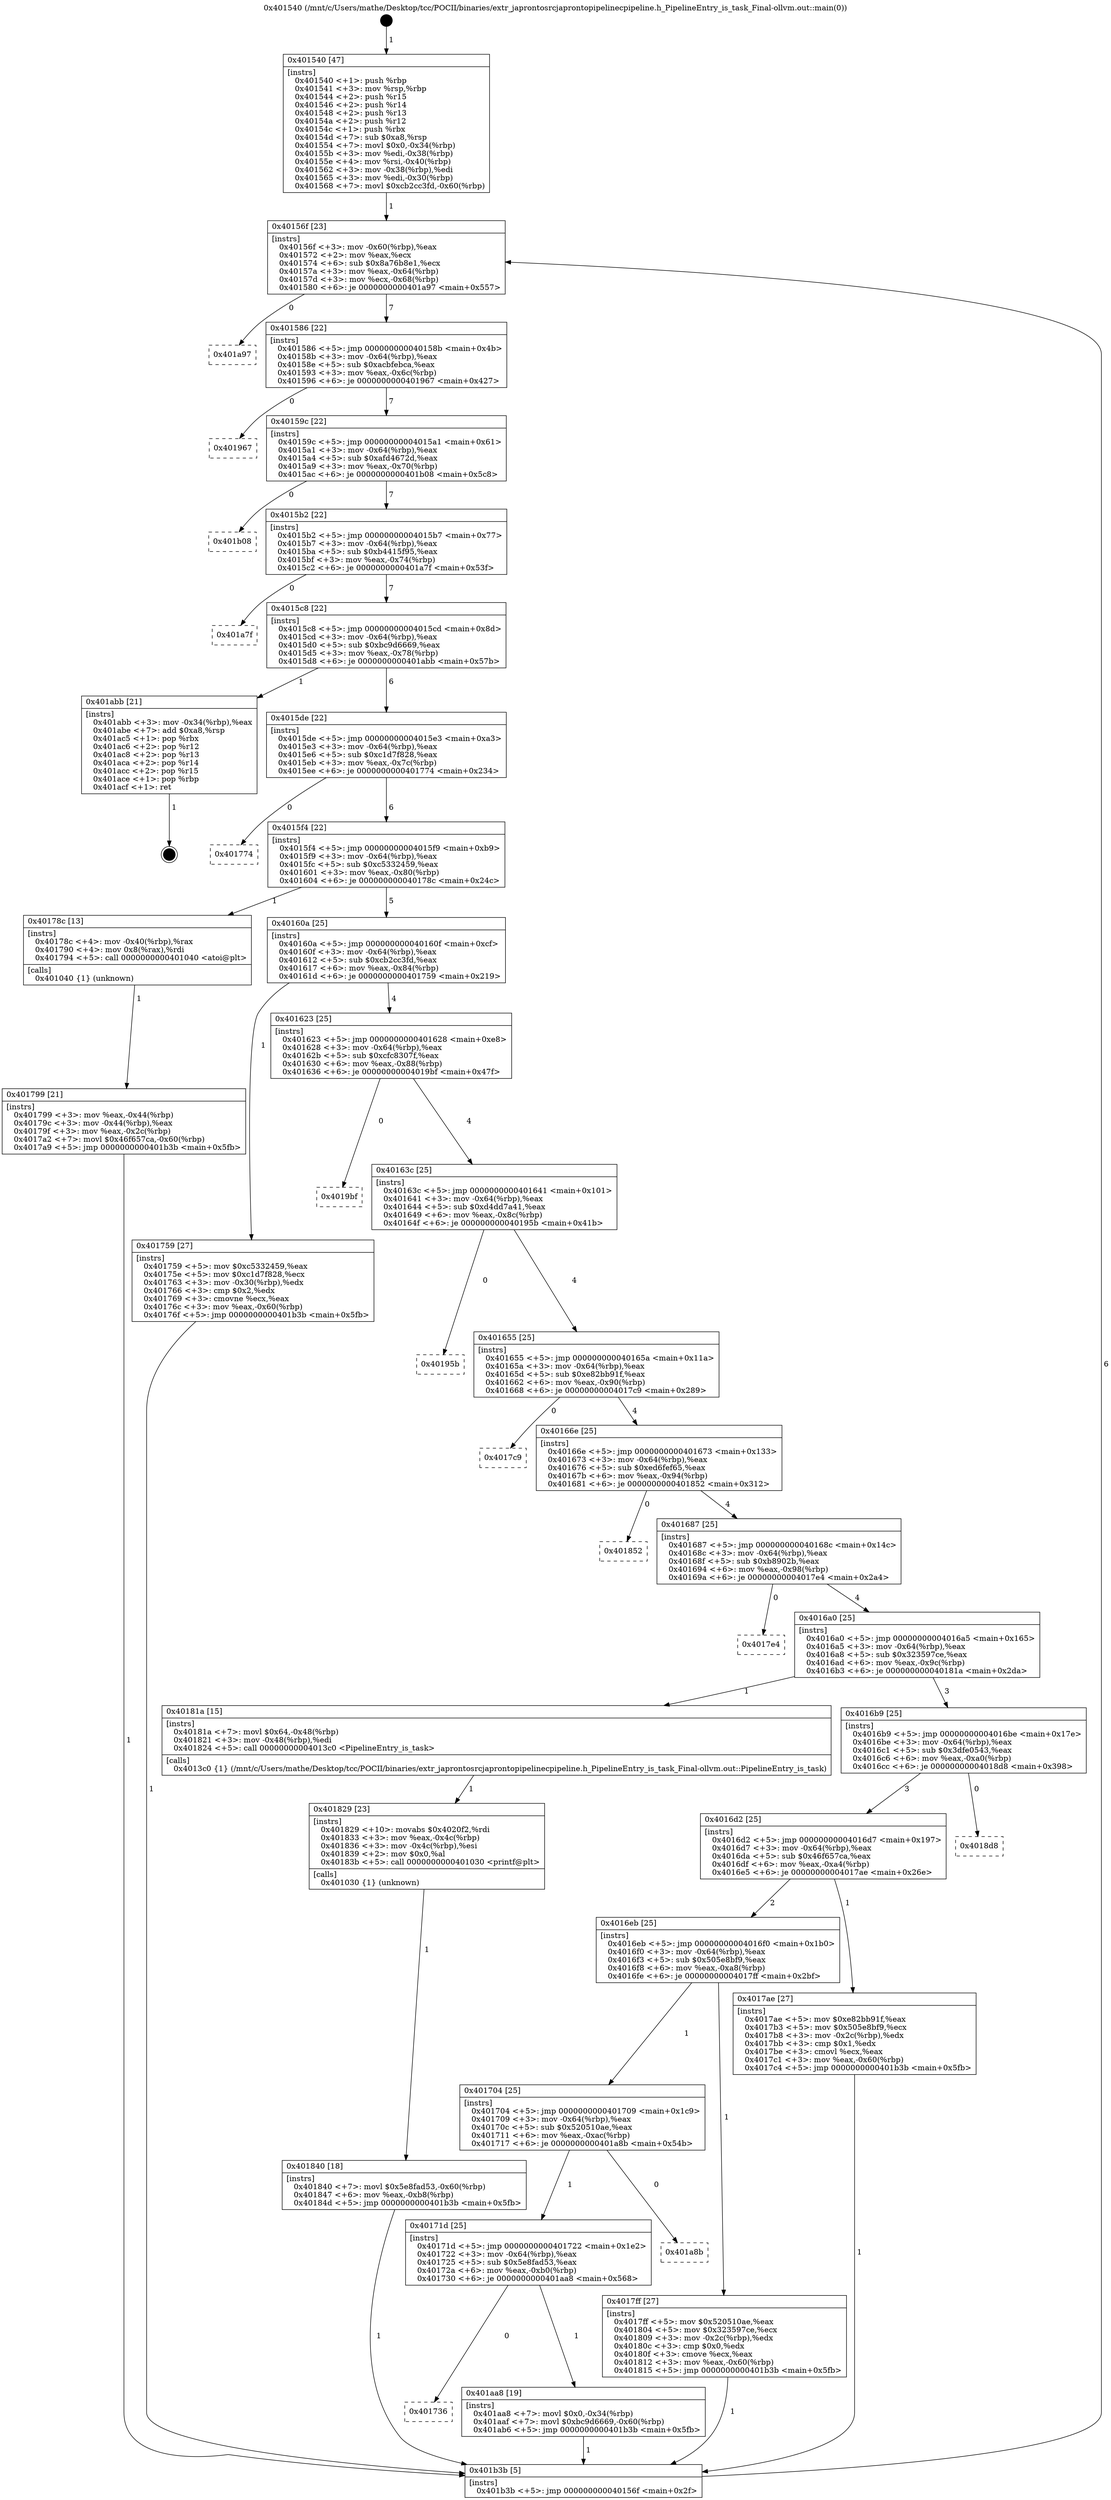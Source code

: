 digraph "0x401540" {
  label = "0x401540 (/mnt/c/Users/mathe/Desktop/tcc/POCII/binaries/extr_japrontosrcjaprontopipelinecpipeline.h_PipelineEntry_is_task_Final-ollvm.out::main(0))"
  labelloc = "t"
  node[shape=record]

  Entry [label="",width=0.3,height=0.3,shape=circle,fillcolor=black,style=filled]
  "0x40156f" [label="{
     0x40156f [23]\l
     | [instrs]\l
     &nbsp;&nbsp;0x40156f \<+3\>: mov -0x60(%rbp),%eax\l
     &nbsp;&nbsp;0x401572 \<+2\>: mov %eax,%ecx\l
     &nbsp;&nbsp;0x401574 \<+6\>: sub $0x8a76b8e1,%ecx\l
     &nbsp;&nbsp;0x40157a \<+3\>: mov %eax,-0x64(%rbp)\l
     &nbsp;&nbsp;0x40157d \<+3\>: mov %ecx,-0x68(%rbp)\l
     &nbsp;&nbsp;0x401580 \<+6\>: je 0000000000401a97 \<main+0x557\>\l
  }"]
  "0x401a97" [label="{
     0x401a97\l
  }", style=dashed]
  "0x401586" [label="{
     0x401586 [22]\l
     | [instrs]\l
     &nbsp;&nbsp;0x401586 \<+5\>: jmp 000000000040158b \<main+0x4b\>\l
     &nbsp;&nbsp;0x40158b \<+3\>: mov -0x64(%rbp),%eax\l
     &nbsp;&nbsp;0x40158e \<+5\>: sub $0xacbfebca,%eax\l
     &nbsp;&nbsp;0x401593 \<+3\>: mov %eax,-0x6c(%rbp)\l
     &nbsp;&nbsp;0x401596 \<+6\>: je 0000000000401967 \<main+0x427\>\l
  }"]
  Exit [label="",width=0.3,height=0.3,shape=circle,fillcolor=black,style=filled,peripheries=2]
  "0x401967" [label="{
     0x401967\l
  }", style=dashed]
  "0x40159c" [label="{
     0x40159c [22]\l
     | [instrs]\l
     &nbsp;&nbsp;0x40159c \<+5\>: jmp 00000000004015a1 \<main+0x61\>\l
     &nbsp;&nbsp;0x4015a1 \<+3\>: mov -0x64(%rbp),%eax\l
     &nbsp;&nbsp;0x4015a4 \<+5\>: sub $0xafd4672d,%eax\l
     &nbsp;&nbsp;0x4015a9 \<+3\>: mov %eax,-0x70(%rbp)\l
     &nbsp;&nbsp;0x4015ac \<+6\>: je 0000000000401b08 \<main+0x5c8\>\l
  }"]
  "0x401736" [label="{
     0x401736\l
  }", style=dashed]
  "0x401b08" [label="{
     0x401b08\l
  }", style=dashed]
  "0x4015b2" [label="{
     0x4015b2 [22]\l
     | [instrs]\l
     &nbsp;&nbsp;0x4015b2 \<+5\>: jmp 00000000004015b7 \<main+0x77\>\l
     &nbsp;&nbsp;0x4015b7 \<+3\>: mov -0x64(%rbp),%eax\l
     &nbsp;&nbsp;0x4015ba \<+5\>: sub $0xb4415f95,%eax\l
     &nbsp;&nbsp;0x4015bf \<+3\>: mov %eax,-0x74(%rbp)\l
     &nbsp;&nbsp;0x4015c2 \<+6\>: je 0000000000401a7f \<main+0x53f\>\l
  }"]
  "0x401aa8" [label="{
     0x401aa8 [19]\l
     | [instrs]\l
     &nbsp;&nbsp;0x401aa8 \<+7\>: movl $0x0,-0x34(%rbp)\l
     &nbsp;&nbsp;0x401aaf \<+7\>: movl $0xbc9d6669,-0x60(%rbp)\l
     &nbsp;&nbsp;0x401ab6 \<+5\>: jmp 0000000000401b3b \<main+0x5fb\>\l
  }"]
  "0x401a7f" [label="{
     0x401a7f\l
  }", style=dashed]
  "0x4015c8" [label="{
     0x4015c8 [22]\l
     | [instrs]\l
     &nbsp;&nbsp;0x4015c8 \<+5\>: jmp 00000000004015cd \<main+0x8d\>\l
     &nbsp;&nbsp;0x4015cd \<+3\>: mov -0x64(%rbp),%eax\l
     &nbsp;&nbsp;0x4015d0 \<+5\>: sub $0xbc9d6669,%eax\l
     &nbsp;&nbsp;0x4015d5 \<+3\>: mov %eax,-0x78(%rbp)\l
     &nbsp;&nbsp;0x4015d8 \<+6\>: je 0000000000401abb \<main+0x57b\>\l
  }"]
  "0x40171d" [label="{
     0x40171d [25]\l
     | [instrs]\l
     &nbsp;&nbsp;0x40171d \<+5\>: jmp 0000000000401722 \<main+0x1e2\>\l
     &nbsp;&nbsp;0x401722 \<+3\>: mov -0x64(%rbp),%eax\l
     &nbsp;&nbsp;0x401725 \<+5\>: sub $0x5e8fad53,%eax\l
     &nbsp;&nbsp;0x40172a \<+6\>: mov %eax,-0xb0(%rbp)\l
     &nbsp;&nbsp;0x401730 \<+6\>: je 0000000000401aa8 \<main+0x568\>\l
  }"]
  "0x401abb" [label="{
     0x401abb [21]\l
     | [instrs]\l
     &nbsp;&nbsp;0x401abb \<+3\>: mov -0x34(%rbp),%eax\l
     &nbsp;&nbsp;0x401abe \<+7\>: add $0xa8,%rsp\l
     &nbsp;&nbsp;0x401ac5 \<+1\>: pop %rbx\l
     &nbsp;&nbsp;0x401ac6 \<+2\>: pop %r12\l
     &nbsp;&nbsp;0x401ac8 \<+2\>: pop %r13\l
     &nbsp;&nbsp;0x401aca \<+2\>: pop %r14\l
     &nbsp;&nbsp;0x401acc \<+2\>: pop %r15\l
     &nbsp;&nbsp;0x401ace \<+1\>: pop %rbp\l
     &nbsp;&nbsp;0x401acf \<+1\>: ret\l
  }"]
  "0x4015de" [label="{
     0x4015de [22]\l
     | [instrs]\l
     &nbsp;&nbsp;0x4015de \<+5\>: jmp 00000000004015e3 \<main+0xa3\>\l
     &nbsp;&nbsp;0x4015e3 \<+3\>: mov -0x64(%rbp),%eax\l
     &nbsp;&nbsp;0x4015e6 \<+5\>: sub $0xc1d7f828,%eax\l
     &nbsp;&nbsp;0x4015eb \<+3\>: mov %eax,-0x7c(%rbp)\l
     &nbsp;&nbsp;0x4015ee \<+6\>: je 0000000000401774 \<main+0x234\>\l
  }"]
  "0x401a8b" [label="{
     0x401a8b\l
  }", style=dashed]
  "0x401774" [label="{
     0x401774\l
  }", style=dashed]
  "0x4015f4" [label="{
     0x4015f4 [22]\l
     | [instrs]\l
     &nbsp;&nbsp;0x4015f4 \<+5\>: jmp 00000000004015f9 \<main+0xb9\>\l
     &nbsp;&nbsp;0x4015f9 \<+3\>: mov -0x64(%rbp),%eax\l
     &nbsp;&nbsp;0x4015fc \<+5\>: sub $0xc5332459,%eax\l
     &nbsp;&nbsp;0x401601 \<+3\>: mov %eax,-0x80(%rbp)\l
     &nbsp;&nbsp;0x401604 \<+6\>: je 000000000040178c \<main+0x24c\>\l
  }"]
  "0x401840" [label="{
     0x401840 [18]\l
     | [instrs]\l
     &nbsp;&nbsp;0x401840 \<+7\>: movl $0x5e8fad53,-0x60(%rbp)\l
     &nbsp;&nbsp;0x401847 \<+6\>: mov %eax,-0xb8(%rbp)\l
     &nbsp;&nbsp;0x40184d \<+5\>: jmp 0000000000401b3b \<main+0x5fb\>\l
  }"]
  "0x40178c" [label="{
     0x40178c [13]\l
     | [instrs]\l
     &nbsp;&nbsp;0x40178c \<+4\>: mov -0x40(%rbp),%rax\l
     &nbsp;&nbsp;0x401790 \<+4\>: mov 0x8(%rax),%rdi\l
     &nbsp;&nbsp;0x401794 \<+5\>: call 0000000000401040 \<atoi@plt\>\l
     | [calls]\l
     &nbsp;&nbsp;0x401040 \{1\} (unknown)\l
  }"]
  "0x40160a" [label="{
     0x40160a [25]\l
     | [instrs]\l
     &nbsp;&nbsp;0x40160a \<+5\>: jmp 000000000040160f \<main+0xcf\>\l
     &nbsp;&nbsp;0x40160f \<+3\>: mov -0x64(%rbp),%eax\l
     &nbsp;&nbsp;0x401612 \<+5\>: sub $0xcb2cc3fd,%eax\l
     &nbsp;&nbsp;0x401617 \<+6\>: mov %eax,-0x84(%rbp)\l
     &nbsp;&nbsp;0x40161d \<+6\>: je 0000000000401759 \<main+0x219\>\l
  }"]
  "0x401829" [label="{
     0x401829 [23]\l
     | [instrs]\l
     &nbsp;&nbsp;0x401829 \<+10\>: movabs $0x4020f2,%rdi\l
     &nbsp;&nbsp;0x401833 \<+3\>: mov %eax,-0x4c(%rbp)\l
     &nbsp;&nbsp;0x401836 \<+3\>: mov -0x4c(%rbp),%esi\l
     &nbsp;&nbsp;0x401839 \<+2\>: mov $0x0,%al\l
     &nbsp;&nbsp;0x40183b \<+5\>: call 0000000000401030 \<printf@plt\>\l
     | [calls]\l
     &nbsp;&nbsp;0x401030 \{1\} (unknown)\l
  }"]
  "0x401759" [label="{
     0x401759 [27]\l
     | [instrs]\l
     &nbsp;&nbsp;0x401759 \<+5\>: mov $0xc5332459,%eax\l
     &nbsp;&nbsp;0x40175e \<+5\>: mov $0xc1d7f828,%ecx\l
     &nbsp;&nbsp;0x401763 \<+3\>: mov -0x30(%rbp),%edx\l
     &nbsp;&nbsp;0x401766 \<+3\>: cmp $0x2,%edx\l
     &nbsp;&nbsp;0x401769 \<+3\>: cmovne %ecx,%eax\l
     &nbsp;&nbsp;0x40176c \<+3\>: mov %eax,-0x60(%rbp)\l
     &nbsp;&nbsp;0x40176f \<+5\>: jmp 0000000000401b3b \<main+0x5fb\>\l
  }"]
  "0x401623" [label="{
     0x401623 [25]\l
     | [instrs]\l
     &nbsp;&nbsp;0x401623 \<+5\>: jmp 0000000000401628 \<main+0xe8\>\l
     &nbsp;&nbsp;0x401628 \<+3\>: mov -0x64(%rbp),%eax\l
     &nbsp;&nbsp;0x40162b \<+5\>: sub $0xcfc8307f,%eax\l
     &nbsp;&nbsp;0x401630 \<+6\>: mov %eax,-0x88(%rbp)\l
     &nbsp;&nbsp;0x401636 \<+6\>: je 00000000004019bf \<main+0x47f\>\l
  }"]
  "0x401b3b" [label="{
     0x401b3b [5]\l
     | [instrs]\l
     &nbsp;&nbsp;0x401b3b \<+5\>: jmp 000000000040156f \<main+0x2f\>\l
  }"]
  "0x401540" [label="{
     0x401540 [47]\l
     | [instrs]\l
     &nbsp;&nbsp;0x401540 \<+1\>: push %rbp\l
     &nbsp;&nbsp;0x401541 \<+3\>: mov %rsp,%rbp\l
     &nbsp;&nbsp;0x401544 \<+2\>: push %r15\l
     &nbsp;&nbsp;0x401546 \<+2\>: push %r14\l
     &nbsp;&nbsp;0x401548 \<+2\>: push %r13\l
     &nbsp;&nbsp;0x40154a \<+2\>: push %r12\l
     &nbsp;&nbsp;0x40154c \<+1\>: push %rbx\l
     &nbsp;&nbsp;0x40154d \<+7\>: sub $0xa8,%rsp\l
     &nbsp;&nbsp;0x401554 \<+7\>: movl $0x0,-0x34(%rbp)\l
     &nbsp;&nbsp;0x40155b \<+3\>: mov %edi,-0x38(%rbp)\l
     &nbsp;&nbsp;0x40155e \<+4\>: mov %rsi,-0x40(%rbp)\l
     &nbsp;&nbsp;0x401562 \<+3\>: mov -0x38(%rbp),%edi\l
     &nbsp;&nbsp;0x401565 \<+3\>: mov %edi,-0x30(%rbp)\l
     &nbsp;&nbsp;0x401568 \<+7\>: movl $0xcb2cc3fd,-0x60(%rbp)\l
  }"]
  "0x401799" [label="{
     0x401799 [21]\l
     | [instrs]\l
     &nbsp;&nbsp;0x401799 \<+3\>: mov %eax,-0x44(%rbp)\l
     &nbsp;&nbsp;0x40179c \<+3\>: mov -0x44(%rbp),%eax\l
     &nbsp;&nbsp;0x40179f \<+3\>: mov %eax,-0x2c(%rbp)\l
     &nbsp;&nbsp;0x4017a2 \<+7\>: movl $0x46f657ca,-0x60(%rbp)\l
     &nbsp;&nbsp;0x4017a9 \<+5\>: jmp 0000000000401b3b \<main+0x5fb\>\l
  }"]
  "0x401704" [label="{
     0x401704 [25]\l
     | [instrs]\l
     &nbsp;&nbsp;0x401704 \<+5\>: jmp 0000000000401709 \<main+0x1c9\>\l
     &nbsp;&nbsp;0x401709 \<+3\>: mov -0x64(%rbp),%eax\l
     &nbsp;&nbsp;0x40170c \<+5\>: sub $0x520510ae,%eax\l
     &nbsp;&nbsp;0x401711 \<+6\>: mov %eax,-0xac(%rbp)\l
     &nbsp;&nbsp;0x401717 \<+6\>: je 0000000000401a8b \<main+0x54b\>\l
  }"]
  "0x4019bf" [label="{
     0x4019bf\l
  }", style=dashed]
  "0x40163c" [label="{
     0x40163c [25]\l
     | [instrs]\l
     &nbsp;&nbsp;0x40163c \<+5\>: jmp 0000000000401641 \<main+0x101\>\l
     &nbsp;&nbsp;0x401641 \<+3\>: mov -0x64(%rbp),%eax\l
     &nbsp;&nbsp;0x401644 \<+5\>: sub $0xd4dd7a41,%eax\l
     &nbsp;&nbsp;0x401649 \<+6\>: mov %eax,-0x8c(%rbp)\l
     &nbsp;&nbsp;0x40164f \<+6\>: je 000000000040195b \<main+0x41b\>\l
  }"]
  "0x4017ff" [label="{
     0x4017ff [27]\l
     | [instrs]\l
     &nbsp;&nbsp;0x4017ff \<+5\>: mov $0x520510ae,%eax\l
     &nbsp;&nbsp;0x401804 \<+5\>: mov $0x323597ce,%ecx\l
     &nbsp;&nbsp;0x401809 \<+3\>: mov -0x2c(%rbp),%edx\l
     &nbsp;&nbsp;0x40180c \<+3\>: cmp $0x0,%edx\l
     &nbsp;&nbsp;0x40180f \<+3\>: cmove %ecx,%eax\l
     &nbsp;&nbsp;0x401812 \<+3\>: mov %eax,-0x60(%rbp)\l
     &nbsp;&nbsp;0x401815 \<+5\>: jmp 0000000000401b3b \<main+0x5fb\>\l
  }"]
  "0x40195b" [label="{
     0x40195b\l
  }", style=dashed]
  "0x401655" [label="{
     0x401655 [25]\l
     | [instrs]\l
     &nbsp;&nbsp;0x401655 \<+5\>: jmp 000000000040165a \<main+0x11a\>\l
     &nbsp;&nbsp;0x40165a \<+3\>: mov -0x64(%rbp),%eax\l
     &nbsp;&nbsp;0x40165d \<+5\>: sub $0xe82bb91f,%eax\l
     &nbsp;&nbsp;0x401662 \<+6\>: mov %eax,-0x90(%rbp)\l
     &nbsp;&nbsp;0x401668 \<+6\>: je 00000000004017c9 \<main+0x289\>\l
  }"]
  "0x4016eb" [label="{
     0x4016eb [25]\l
     | [instrs]\l
     &nbsp;&nbsp;0x4016eb \<+5\>: jmp 00000000004016f0 \<main+0x1b0\>\l
     &nbsp;&nbsp;0x4016f0 \<+3\>: mov -0x64(%rbp),%eax\l
     &nbsp;&nbsp;0x4016f3 \<+5\>: sub $0x505e8bf9,%eax\l
     &nbsp;&nbsp;0x4016f8 \<+6\>: mov %eax,-0xa8(%rbp)\l
     &nbsp;&nbsp;0x4016fe \<+6\>: je 00000000004017ff \<main+0x2bf\>\l
  }"]
  "0x4017c9" [label="{
     0x4017c9\l
  }", style=dashed]
  "0x40166e" [label="{
     0x40166e [25]\l
     | [instrs]\l
     &nbsp;&nbsp;0x40166e \<+5\>: jmp 0000000000401673 \<main+0x133\>\l
     &nbsp;&nbsp;0x401673 \<+3\>: mov -0x64(%rbp),%eax\l
     &nbsp;&nbsp;0x401676 \<+5\>: sub $0xed6fef65,%eax\l
     &nbsp;&nbsp;0x40167b \<+6\>: mov %eax,-0x94(%rbp)\l
     &nbsp;&nbsp;0x401681 \<+6\>: je 0000000000401852 \<main+0x312\>\l
  }"]
  "0x4017ae" [label="{
     0x4017ae [27]\l
     | [instrs]\l
     &nbsp;&nbsp;0x4017ae \<+5\>: mov $0xe82bb91f,%eax\l
     &nbsp;&nbsp;0x4017b3 \<+5\>: mov $0x505e8bf9,%ecx\l
     &nbsp;&nbsp;0x4017b8 \<+3\>: mov -0x2c(%rbp),%edx\l
     &nbsp;&nbsp;0x4017bb \<+3\>: cmp $0x1,%edx\l
     &nbsp;&nbsp;0x4017be \<+3\>: cmovl %ecx,%eax\l
     &nbsp;&nbsp;0x4017c1 \<+3\>: mov %eax,-0x60(%rbp)\l
     &nbsp;&nbsp;0x4017c4 \<+5\>: jmp 0000000000401b3b \<main+0x5fb\>\l
  }"]
  "0x401852" [label="{
     0x401852\l
  }", style=dashed]
  "0x401687" [label="{
     0x401687 [25]\l
     | [instrs]\l
     &nbsp;&nbsp;0x401687 \<+5\>: jmp 000000000040168c \<main+0x14c\>\l
     &nbsp;&nbsp;0x40168c \<+3\>: mov -0x64(%rbp),%eax\l
     &nbsp;&nbsp;0x40168f \<+5\>: sub $0xb8902b,%eax\l
     &nbsp;&nbsp;0x401694 \<+6\>: mov %eax,-0x98(%rbp)\l
     &nbsp;&nbsp;0x40169a \<+6\>: je 00000000004017e4 \<main+0x2a4\>\l
  }"]
  "0x4016d2" [label="{
     0x4016d2 [25]\l
     | [instrs]\l
     &nbsp;&nbsp;0x4016d2 \<+5\>: jmp 00000000004016d7 \<main+0x197\>\l
     &nbsp;&nbsp;0x4016d7 \<+3\>: mov -0x64(%rbp),%eax\l
     &nbsp;&nbsp;0x4016da \<+5\>: sub $0x46f657ca,%eax\l
     &nbsp;&nbsp;0x4016df \<+6\>: mov %eax,-0xa4(%rbp)\l
     &nbsp;&nbsp;0x4016e5 \<+6\>: je 00000000004017ae \<main+0x26e\>\l
  }"]
  "0x4017e4" [label="{
     0x4017e4\l
  }", style=dashed]
  "0x4016a0" [label="{
     0x4016a0 [25]\l
     | [instrs]\l
     &nbsp;&nbsp;0x4016a0 \<+5\>: jmp 00000000004016a5 \<main+0x165\>\l
     &nbsp;&nbsp;0x4016a5 \<+3\>: mov -0x64(%rbp),%eax\l
     &nbsp;&nbsp;0x4016a8 \<+5\>: sub $0x323597ce,%eax\l
     &nbsp;&nbsp;0x4016ad \<+6\>: mov %eax,-0x9c(%rbp)\l
     &nbsp;&nbsp;0x4016b3 \<+6\>: je 000000000040181a \<main+0x2da\>\l
  }"]
  "0x4018d8" [label="{
     0x4018d8\l
  }", style=dashed]
  "0x40181a" [label="{
     0x40181a [15]\l
     | [instrs]\l
     &nbsp;&nbsp;0x40181a \<+7\>: movl $0x64,-0x48(%rbp)\l
     &nbsp;&nbsp;0x401821 \<+3\>: mov -0x48(%rbp),%edi\l
     &nbsp;&nbsp;0x401824 \<+5\>: call 00000000004013c0 \<PipelineEntry_is_task\>\l
     | [calls]\l
     &nbsp;&nbsp;0x4013c0 \{1\} (/mnt/c/Users/mathe/Desktop/tcc/POCII/binaries/extr_japrontosrcjaprontopipelinecpipeline.h_PipelineEntry_is_task_Final-ollvm.out::PipelineEntry_is_task)\l
  }"]
  "0x4016b9" [label="{
     0x4016b9 [25]\l
     | [instrs]\l
     &nbsp;&nbsp;0x4016b9 \<+5\>: jmp 00000000004016be \<main+0x17e\>\l
     &nbsp;&nbsp;0x4016be \<+3\>: mov -0x64(%rbp),%eax\l
     &nbsp;&nbsp;0x4016c1 \<+5\>: sub $0x3dfe0543,%eax\l
     &nbsp;&nbsp;0x4016c6 \<+6\>: mov %eax,-0xa0(%rbp)\l
     &nbsp;&nbsp;0x4016cc \<+6\>: je 00000000004018d8 \<main+0x398\>\l
  }"]
  Entry -> "0x401540" [label=" 1"]
  "0x40156f" -> "0x401a97" [label=" 0"]
  "0x40156f" -> "0x401586" [label=" 7"]
  "0x401abb" -> Exit [label=" 1"]
  "0x401586" -> "0x401967" [label=" 0"]
  "0x401586" -> "0x40159c" [label=" 7"]
  "0x401aa8" -> "0x401b3b" [label=" 1"]
  "0x40159c" -> "0x401b08" [label=" 0"]
  "0x40159c" -> "0x4015b2" [label=" 7"]
  "0x40171d" -> "0x401736" [label=" 0"]
  "0x4015b2" -> "0x401a7f" [label=" 0"]
  "0x4015b2" -> "0x4015c8" [label=" 7"]
  "0x40171d" -> "0x401aa8" [label=" 1"]
  "0x4015c8" -> "0x401abb" [label=" 1"]
  "0x4015c8" -> "0x4015de" [label=" 6"]
  "0x401704" -> "0x40171d" [label=" 1"]
  "0x4015de" -> "0x401774" [label=" 0"]
  "0x4015de" -> "0x4015f4" [label=" 6"]
  "0x401704" -> "0x401a8b" [label=" 0"]
  "0x4015f4" -> "0x40178c" [label=" 1"]
  "0x4015f4" -> "0x40160a" [label=" 5"]
  "0x401840" -> "0x401b3b" [label=" 1"]
  "0x40160a" -> "0x401759" [label=" 1"]
  "0x40160a" -> "0x401623" [label=" 4"]
  "0x401759" -> "0x401b3b" [label=" 1"]
  "0x401540" -> "0x40156f" [label=" 1"]
  "0x401b3b" -> "0x40156f" [label=" 6"]
  "0x40178c" -> "0x401799" [label=" 1"]
  "0x401799" -> "0x401b3b" [label=" 1"]
  "0x401829" -> "0x401840" [label=" 1"]
  "0x401623" -> "0x4019bf" [label=" 0"]
  "0x401623" -> "0x40163c" [label=" 4"]
  "0x40181a" -> "0x401829" [label=" 1"]
  "0x40163c" -> "0x40195b" [label=" 0"]
  "0x40163c" -> "0x401655" [label=" 4"]
  "0x4017ff" -> "0x401b3b" [label=" 1"]
  "0x401655" -> "0x4017c9" [label=" 0"]
  "0x401655" -> "0x40166e" [label=" 4"]
  "0x4016eb" -> "0x4017ff" [label=" 1"]
  "0x40166e" -> "0x401852" [label=" 0"]
  "0x40166e" -> "0x401687" [label=" 4"]
  "0x4016eb" -> "0x401704" [label=" 1"]
  "0x401687" -> "0x4017e4" [label=" 0"]
  "0x401687" -> "0x4016a0" [label=" 4"]
  "0x4016d2" -> "0x4016eb" [label=" 2"]
  "0x4016a0" -> "0x40181a" [label=" 1"]
  "0x4016a0" -> "0x4016b9" [label=" 3"]
  "0x4016d2" -> "0x4017ae" [label=" 1"]
  "0x4016b9" -> "0x4018d8" [label=" 0"]
  "0x4016b9" -> "0x4016d2" [label=" 3"]
  "0x4017ae" -> "0x401b3b" [label=" 1"]
}
